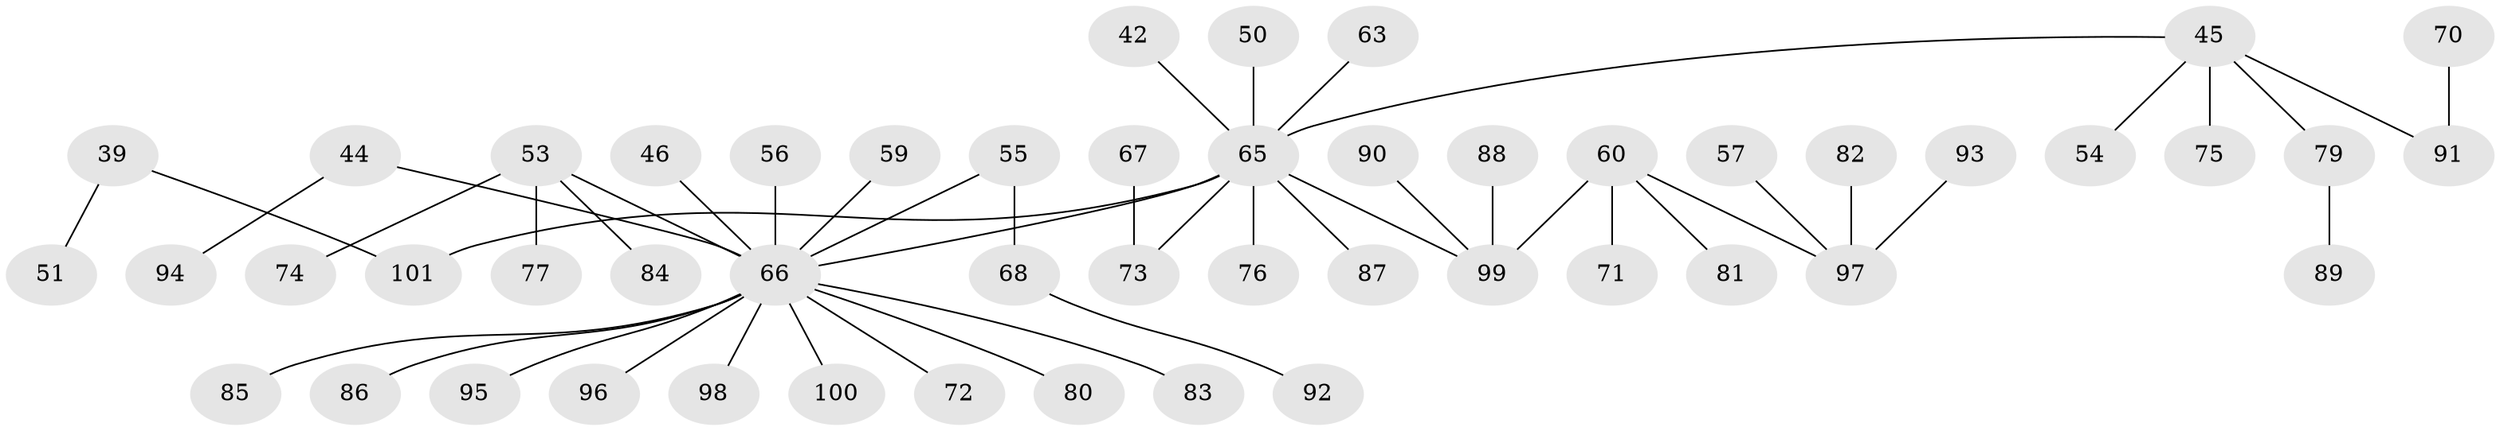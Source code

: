 // original degree distribution, {5: 0.019801980198019802, 2: 0.21782178217821782, 7: 0.009900990099009901, 3: 0.1188118811881188, 9: 0.009900990099009901, 4: 0.06930693069306931, 6: 0.019801980198019802, 1: 0.5346534653465347}
// Generated by graph-tools (version 1.1) at 2025/52/03/09/25 04:52:58]
// undirected, 50 vertices, 49 edges
graph export_dot {
graph [start="1"]
  node [color=gray90,style=filled];
  39;
  42;
  44;
  45;
  46;
  50;
  51;
  53;
  54;
  55;
  56;
  57;
  59;
  60 [super="+38+36"];
  63;
  65 [super="+10+20+23+43+31"];
  66 [super="+64+37+40"];
  67;
  68;
  70;
  71;
  72;
  73 [super="+62"];
  74;
  75;
  76;
  77;
  79;
  80;
  81;
  82;
  83;
  84;
  85;
  86;
  87;
  88;
  89;
  90;
  91 [super="+69"];
  92;
  93;
  94;
  95;
  96;
  97 [super="+49"];
  98;
  99 [super="+78"];
  100;
  101 [super="+29"];
  39 -- 51;
  39 -- 101;
  42 -- 65;
  44 -- 94;
  44 -- 66;
  45 -- 54;
  45 -- 75;
  45 -- 79;
  45 -- 65;
  45 -- 91;
  46 -- 66;
  50 -- 65;
  53 -- 74;
  53 -- 77;
  53 -- 84;
  53 -- 66;
  55 -- 68;
  55 -- 66;
  56 -- 66;
  57 -- 97;
  59 -- 66;
  60 -- 71;
  60 -- 81;
  60 -- 97;
  60 -- 99;
  63 -- 65;
  65 -- 87;
  65 -- 101;
  65 -- 73;
  65 -- 99;
  65 -- 66;
  65 -- 76;
  66 -- 98;
  66 -- 100;
  66 -- 72;
  66 -- 80;
  66 -- 83;
  66 -- 85;
  66 -- 95;
  66 -- 96;
  66 -- 86;
  67 -- 73;
  68 -- 92;
  70 -- 91;
  79 -- 89;
  82 -- 97;
  88 -- 99;
  90 -- 99;
  93 -- 97;
}
